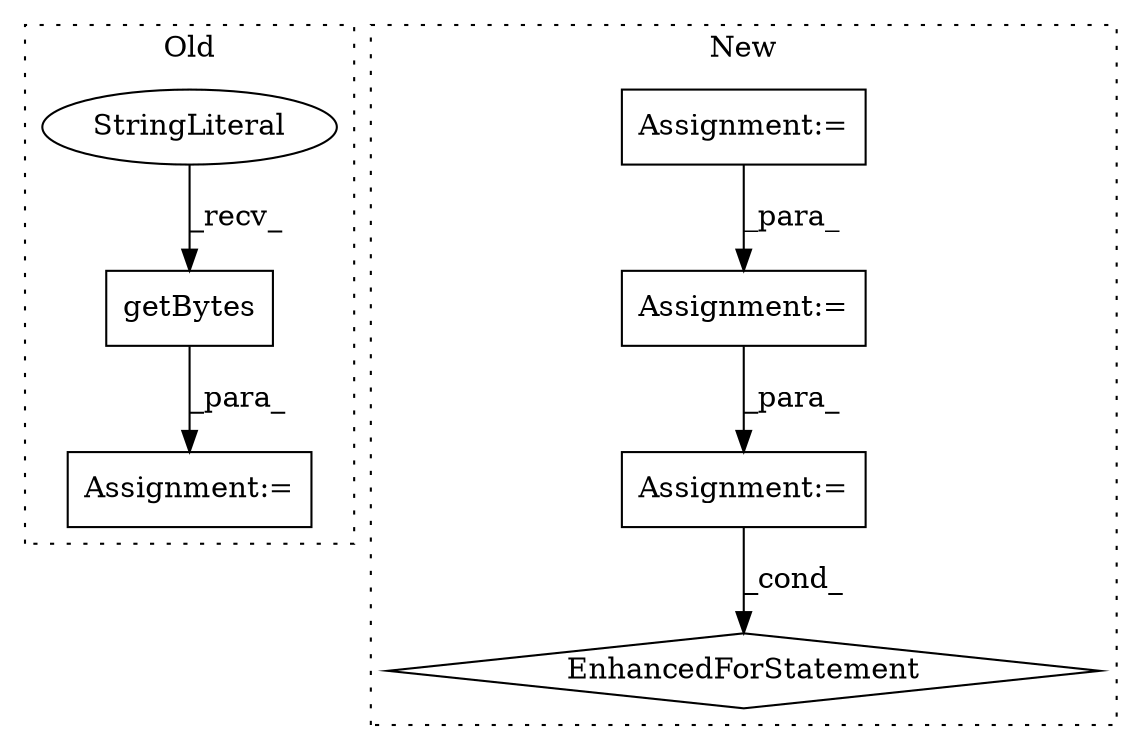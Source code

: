 digraph G {
subgraph cluster0 {
1 [label="getBytes" a="32" s="2170" l="10" shape="box"];
3 [label="StringLiteral" a="45" s="2167" l="2" shape="ellipse"];
6 [label="Assignment:=" a="7" s="2297" l="2" shape="box"];
label = "Old";
style="dotted";
}
subgraph cluster1 {
2 [label="EnhancedForStatement" a="70" s="4342,4414" l="53,2" shape="diamond"];
4 [label="Assignment:=" a="7" s="4274" l="1" shape="box"];
5 [label="Assignment:=" a="7" s="4327" l="1" shape="box"];
7 [label="Assignment:=" a="7" s="4342,4414" l="53,2" shape="box"];
label = "New";
style="dotted";
}
1 -> 6 [label="_para_"];
3 -> 1 [label="_recv_"];
4 -> 5 [label="_para_"];
5 -> 7 [label="_para_"];
7 -> 2 [label="_cond_"];
}